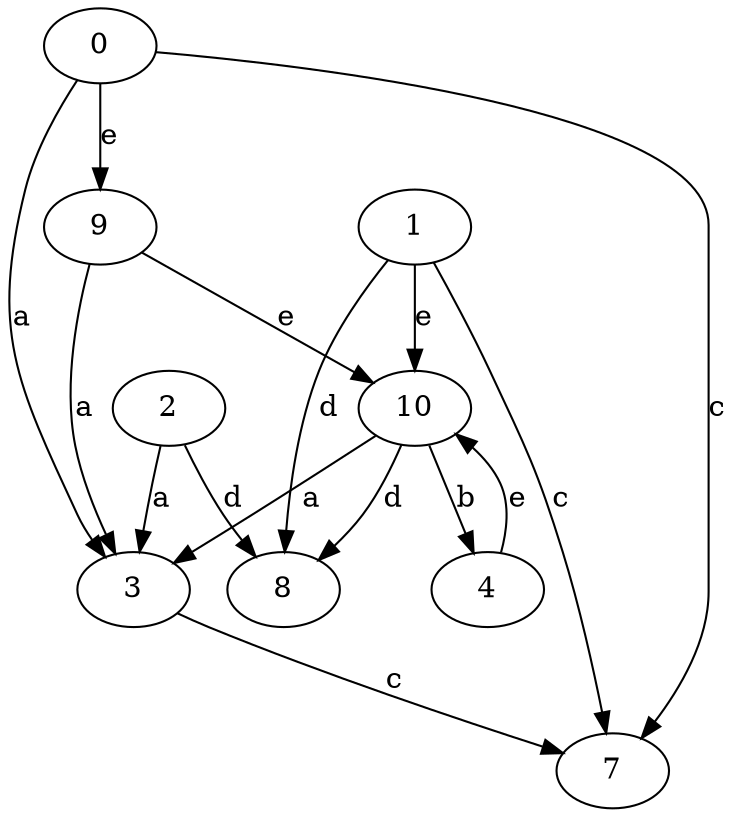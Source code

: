strict digraph  {
1;
2;
3;
4;
0;
7;
8;
9;
10;
1 -> 7  [label=c];
1 -> 8  [label=d];
1 -> 10  [label=e];
2 -> 3  [label=a];
2 -> 8  [label=d];
3 -> 7  [label=c];
4 -> 10  [label=e];
0 -> 3  [label=a];
0 -> 7  [label=c];
0 -> 9  [label=e];
9 -> 3  [label=a];
9 -> 10  [label=e];
10 -> 3  [label=a];
10 -> 4  [label=b];
10 -> 8  [label=d];
}
